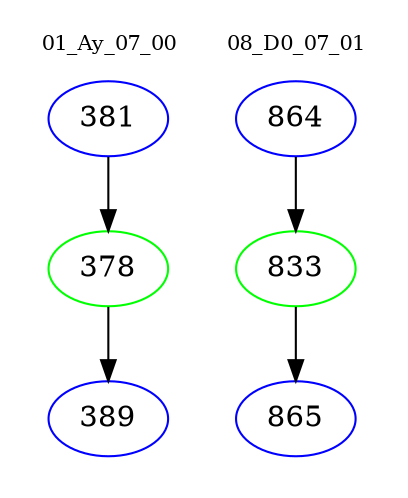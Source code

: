 digraph{
subgraph cluster_0 {
color = white
label = "01_Ay_07_00";
fontsize=10;
T0_381 [label="381", color="blue"]
T0_381 -> T0_378 [color="black"]
T0_378 [label="378", color="green"]
T0_378 -> T0_389 [color="black"]
T0_389 [label="389", color="blue"]
}
subgraph cluster_1 {
color = white
label = "08_D0_07_01";
fontsize=10;
T1_864 [label="864", color="blue"]
T1_864 -> T1_833 [color="black"]
T1_833 [label="833", color="green"]
T1_833 -> T1_865 [color="black"]
T1_865 [label="865", color="blue"]
}
}
